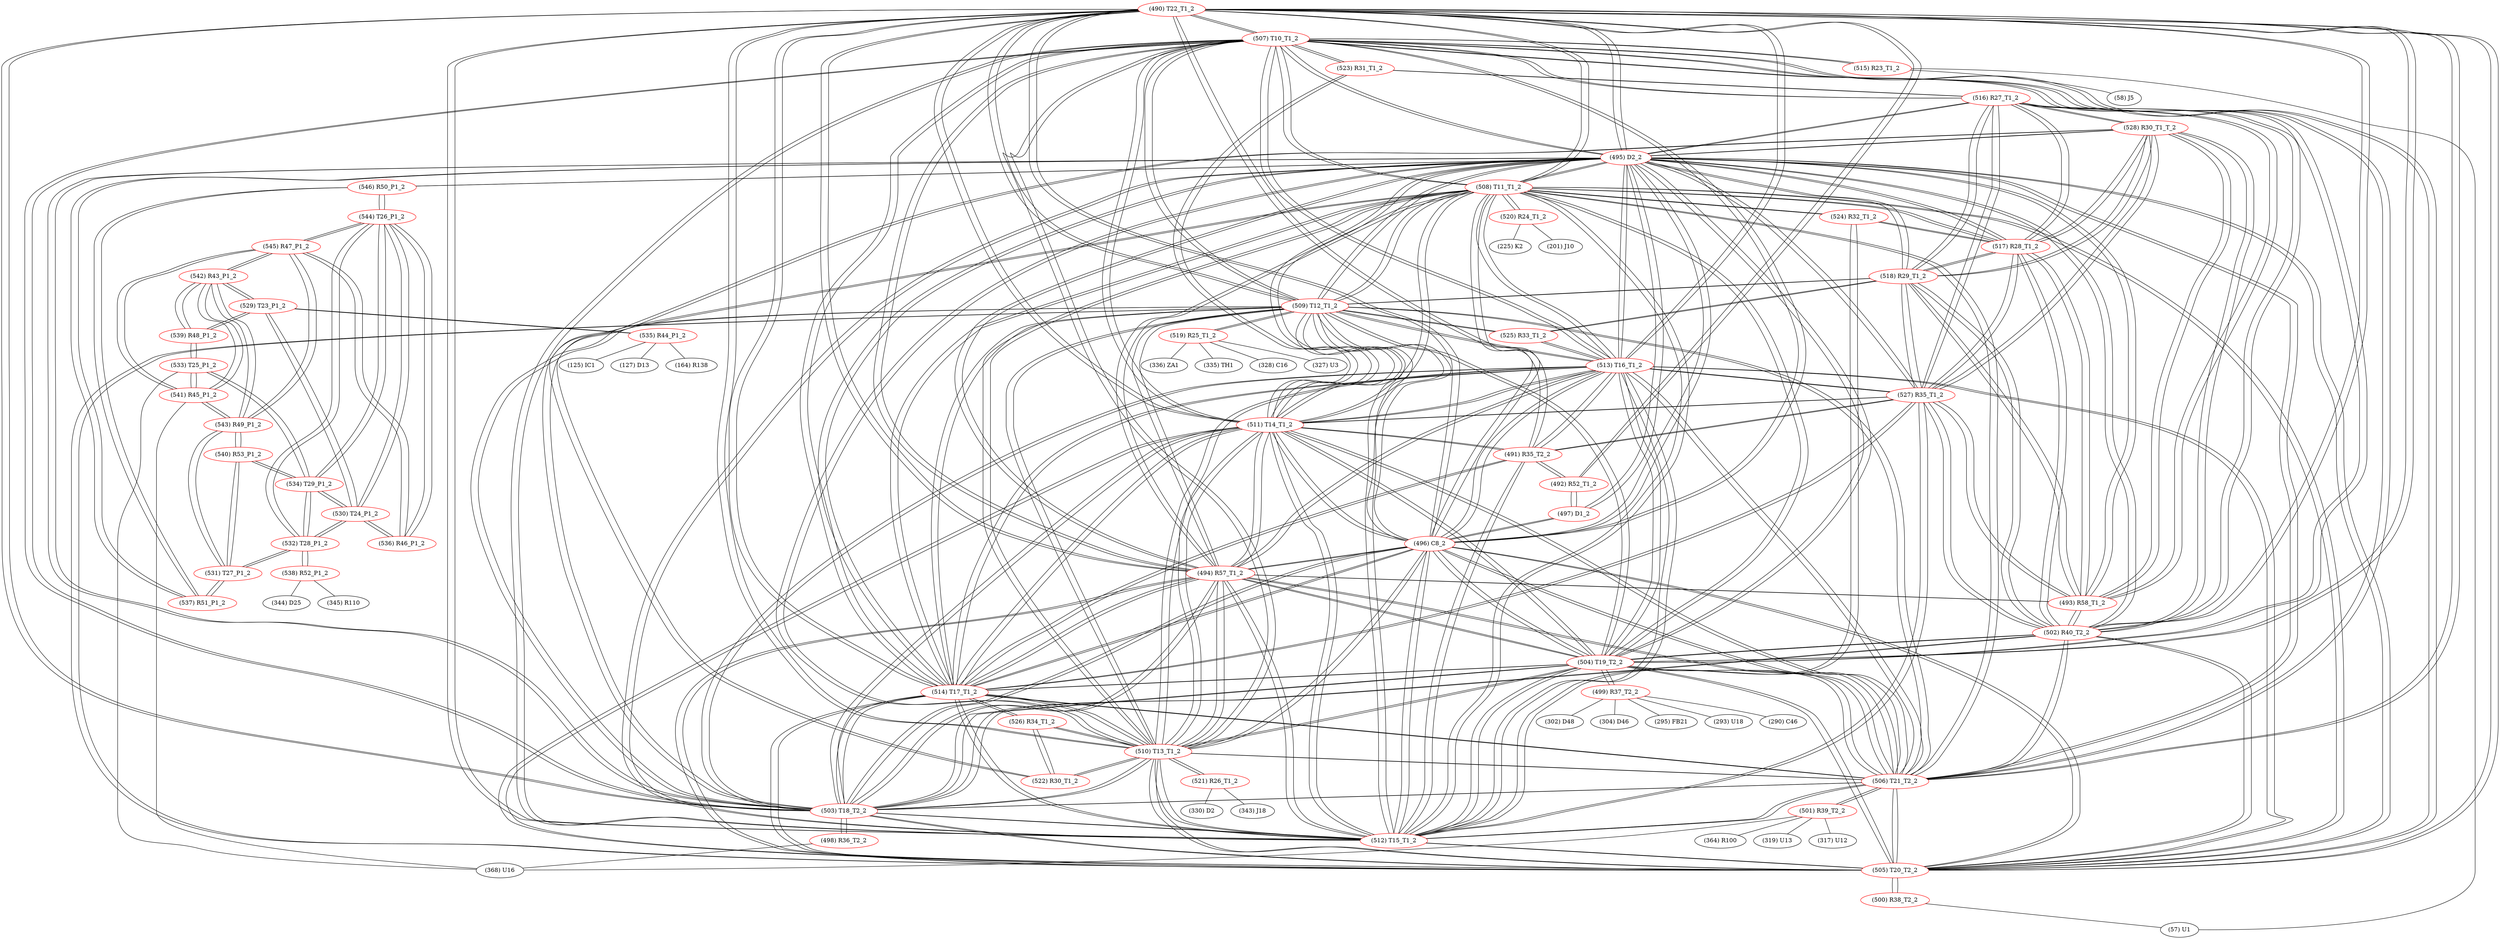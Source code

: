 graph {
	490 [label="(490) T22_T1_2" color=red]
	507 [label="(507) T10_T1_2"]
	508 [label="(508) T11_T1_2"]
	509 [label="(509) T12_T1_2"]
	510 [label="(510) T13_T1_2"]
	505 [label="(505) T20_T2_2"]
	511 [label="(511) T14_T1_2"]
	512 [label="(512) T15_T1_2"]
	503 [label="(503) T18_T2_2"]
	506 [label="(506) T21_T2_2"]
	504 [label="(504) T19_T2_2"]
	496 [label="(496) C8_2"]
	513 [label="(513) T16_T1_2"]
	514 [label="(514) T17_T1_2"]
	495 [label="(495) D2_2"]
	494 [label="(494) R57_T1_2"]
	491 [label="(491) R35_T2_2"]
	492 [label="(492) R52_T1_2"]
	502 [label="(502) R40_T2_2"]
	491 [label="(491) R35_T2_2" color=red]
	492 [label="(492) R52_T1_2"]
	490 [label="(490) T22_T1_2"]
	511 [label="(511) T14_T1_2"]
	512 [label="(512) T15_T1_2"]
	514 [label="(514) T17_T1_2"]
	513 [label="(513) T16_T1_2"]
	527 [label="(527) R35_T1_2"]
	492 [label="(492) R52_T1_2" color=red]
	497 [label="(497) D1_2"]
	491 [label="(491) R35_T2_2"]
	490 [label="(490) T22_T1_2"]
	493 [label="(493) R58_T1_2" color=red]
	495 [label="(495) D2_2"]
	502 [label="(502) R40_T2_2"]
	516 [label="(516) R27_T1_2"]
	517 [label="(517) R28_T1_2"]
	518 [label="(518) R29_T1_2"]
	528 [label="(528) R30_T1_T_2"]
	527 [label="(527) R35_T1_2"]
	494 [label="(494) R57_T1_2"]
	494 [label="(494) R57_T1_2" color=red]
	507 [label="(507) T10_T1_2"]
	508 [label="(508) T11_T1_2"]
	509 [label="(509) T12_T1_2"]
	510 [label="(510) T13_T1_2"]
	505 [label="(505) T20_T2_2"]
	511 [label="(511) T14_T1_2"]
	512 [label="(512) T15_T1_2"]
	503 [label="(503) T18_T2_2"]
	506 [label="(506) T21_T2_2"]
	504 [label="(504) T19_T2_2"]
	496 [label="(496) C8_2"]
	513 [label="(513) T16_T1_2"]
	514 [label="(514) T17_T1_2"]
	495 [label="(495) D2_2"]
	490 [label="(490) T22_T1_2"]
	493 [label="(493) R58_T1_2"]
	495 [label="(495) D2_2" color=red]
	493 [label="(493) R58_T1_2"]
	502 [label="(502) R40_T2_2"]
	516 [label="(516) R27_T1_2"]
	517 [label="(517) R28_T1_2"]
	518 [label="(518) R29_T1_2"]
	528 [label="(528) R30_T1_T_2"]
	527 [label="(527) R35_T1_2"]
	507 [label="(507) T10_T1_2"]
	508 [label="(508) T11_T1_2"]
	509 [label="(509) T12_T1_2"]
	510 [label="(510) T13_T1_2"]
	505 [label="(505) T20_T2_2"]
	511 [label="(511) T14_T1_2"]
	512 [label="(512) T15_T1_2"]
	503 [label="(503) T18_T2_2"]
	506 [label="(506) T21_T2_2"]
	504 [label="(504) T19_T2_2"]
	496 [label="(496) C8_2"]
	513 [label="(513) T16_T1_2"]
	514 [label="(514) T17_T1_2"]
	490 [label="(490) T22_T1_2"]
	494 [label="(494) R57_T1_2"]
	497 [label="(497) D1_2"]
	537 [label="(537) R51_P1_2"]
	546 [label="(546) R50_P1_2"]
	496 [label="(496) C8_2" color=red]
	507 [label="(507) T10_T1_2"]
	508 [label="(508) T11_T1_2"]
	509 [label="(509) T12_T1_2"]
	510 [label="(510) T13_T1_2"]
	505 [label="(505) T20_T2_2"]
	511 [label="(511) T14_T1_2"]
	512 [label="(512) T15_T1_2"]
	503 [label="(503) T18_T2_2"]
	506 [label="(506) T21_T2_2"]
	504 [label="(504) T19_T2_2"]
	513 [label="(513) T16_T1_2"]
	514 [label="(514) T17_T1_2"]
	495 [label="(495) D2_2"]
	490 [label="(490) T22_T1_2"]
	494 [label="(494) R57_T1_2"]
	497 [label="(497) D1_2"]
	497 [label="(497) D1_2" color=red]
	495 [label="(495) D2_2"]
	496 [label="(496) C8_2"]
	492 [label="(492) R52_T1_2"]
	498 [label="(498) R36_T2_2" color=red]
	368 [label="(368) U16"]
	503 [label="(503) T18_T2_2"]
	499 [label="(499) R37_T2_2" color=red]
	290 [label="(290) C46"]
	302 [label="(302) D48"]
	304 [label="(304) D46"]
	295 [label="(295) FB21"]
	293 [label="(293) U18"]
	504 [label="(504) T19_T2_2"]
	500 [label="(500) R38_T2_2" color=red]
	57 [label="(57) U1"]
	505 [label="(505) T20_T2_2"]
	501 [label="(501) R39_T2_2" color=red]
	368 [label="(368) U16"]
	364 [label="(364) R100"]
	319 [label="(319) U13"]
	317 [label="(317) U12"]
	506 [label="(506) T21_T2_2"]
	502 [label="(502) R40_T2_2" color=red]
	495 [label="(495) D2_2"]
	493 [label="(493) R58_T1_2"]
	516 [label="(516) R27_T1_2"]
	517 [label="(517) R28_T1_2"]
	518 [label="(518) R29_T1_2"]
	528 [label="(528) R30_T1_T_2"]
	527 [label="(527) R35_T1_2"]
	505 [label="(505) T20_T2_2"]
	506 [label="(506) T21_T2_2"]
	504 [label="(504) T19_T2_2"]
	490 [label="(490) T22_T1_2"]
	503 [label="(503) T18_T2_2"]
	503 [label="(503) T18_T2_2" color=red]
	507 [label="(507) T10_T1_2"]
	508 [label="(508) T11_T1_2"]
	509 [label="(509) T12_T1_2"]
	510 [label="(510) T13_T1_2"]
	505 [label="(505) T20_T2_2"]
	511 [label="(511) T14_T1_2"]
	512 [label="(512) T15_T1_2"]
	506 [label="(506) T21_T2_2"]
	504 [label="(504) T19_T2_2"]
	496 [label="(496) C8_2"]
	513 [label="(513) T16_T1_2"]
	514 [label="(514) T17_T1_2"]
	495 [label="(495) D2_2"]
	490 [label="(490) T22_T1_2"]
	494 [label="(494) R57_T1_2"]
	502 [label="(502) R40_T2_2"]
	498 [label="(498) R36_T2_2"]
	504 [label="(504) T19_T2_2" color=red]
	507 [label="(507) T10_T1_2"]
	508 [label="(508) T11_T1_2"]
	509 [label="(509) T12_T1_2"]
	510 [label="(510) T13_T1_2"]
	505 [label="(505) T20_T2_2"]
	511 [label="(511) T14_T1_2"]
	512 [label="(512) T15_T1_2"]
	503 [label="(503) T18_T2_2"]
	506 [label="(506) T21_T2_2"]
	496 [label="(496) C8_2"]
	513 [label="(513) T16_T1_2"]
	514 [label="(514) T17_T1_2"]
	495 [label="(495) D2_2"]
	490 [label="(490) T22_T1_2"]
	494 [label="(494) R57_T1_2"]
	502 [label="(502) R40_T2_2"]
	499 [label="(499) R37_T2_2"]
	505 [label="(505) T20_T2_2" color=red]
	507 [label="(507) T10_T1_2"]
	508 [label="(508) T11_T1_2"]
	509 [label="(509) T12_T1_2"]
	510 [label="(510) T13_T1_2"]
	511 [label="(511) T14_T1_2"]
	512 [label="(512) T15_T1_2"]
	503 [label="(503) T18_T2_2"]
	506 [label="(506) T21_T2_2"]
	504 [label="(504) T19_T2_2"]
	496 [label="(496) C8_2"]
	513 [label="(513) T16_T1_2"]
	514 [label="(514) T17_T1_2"]
	495 [label="(495) D2_2"]
	490 [label="(490) T22_T1_2"]
	494 [label="(494) R57_T1_2"]
	502 [label="(502) R40_T2_2"]
	500 [label="(500) R38_T2_2"]
	506 [label="(506) T21_T2_2" color=red]
	507 [label="(507) T10_T1_2"]
	508 [label="(508) T11_T1_2"]
	509 [label="(509) T12_T1_2"]
	510 [label="(510) T13_T1_2"]
	505 [label="(505) T20_T2_2"]
	511 [label="(511) T14_T1_2"]
	512 [label="(512) T15_T1_2"]
	503 [label="(503) T18_T2_2"]
	504 [label="(504) T19_T2_2"]
	496 [label="(496) C8_2"]
	513 [label="(513) T16_T1_2"]
	514 [label="(514) T17_T1_2"]
	495 [label="(495) D2_2"]
	490 [label="(490) T22_T1_2"]
	494 [label="(494) R57_T1_2"]
	502 [label="(502) R40_T2_2"]
	501 [label="(501) R39_T2_2"]
	507 [label="(507) T10_T1_2" color=red]
	508 [label="(508) T11_T1_2"]
	509 [label="(509) T12_T1_2"]
	510 [label="(510) T13_T1_2"]
	505 [label="(505) T20_T2_2"]
	511 [label="(511) T14_T1_2"]
	512 [label="(512) T15_T1_2"]
	503 [label="(503) T18_T2_2"]
	506 [label="(506) T21_T2_2"]
	504 [label="(504) T19_T2_2"]
	496 [label="(496) C8_2"]
	513 [label="(513) T16_T1_2"]
	514 [label="(514) T17_T1_2"]
	495 [label="(495) D2_2"]
	490 [label="(490) T22_T1_2"]
	494 [label="(494) R57_T1_2"]
	515 [label="(515) R23_T1_2"]
	523 [label="(523) R31_T1_2"]
	516 [label="(516) R27_T1_2"]
	508 [label="(508) T11_T1_2" color=red]
	507 [label="(507) T10_T1_2"]
	509 [label="(509) T12_T1_2"]
	510 [label="(510) T13_T1_2"]
	505 [label="(505) T20_T2_2"]
	511 [label="(511) T14_T1_2"]
	512 [label="(512) T15_T1_2"]
	503 [label="(503) T18_T2_2"]
	506 [label="(506) T21_T2_2"]
	504 [label="(504) T19_T2_2"]
	496 [label="(496) C8_2"]
	513 [label="(513) T16_T1_2"]
	514 [label="(514) T17_T1_2"]
	495 [label="(495) D2_2"]
	490 [label="(490) T22_T1_2"]
	494 [label="(494) R57_T1_2"]
	520 [label="(520) R24_T1_2"]
	524 [label="(524) R32_T1_2"]
	517 [label="(517) R28_T1_2"]
	509 [label="(509) T12_T1_2" color=red]
	507 [label="(507) T10_T1_2"]
	508 [label="(508) T11_T1_2"]
	510 [label="(510) T13_T1_2"]
	505 [label="(505) T20_T2_2"]
	511 [label="(511) T14_T1_2"]
	512 [label="(512) T15_T1_2"]
	503 [label="(503) T18_T2_2"]
	506 [label="(506) T21_T2_2"]
	504 [label="(504) T19_T2_2"]
	496 [label="(496) C8_2"]
	513 [label="(513) T16_T1_2"]
	514 [label="(514) T17_T1_2"]
	495 [label="(495) D2_2"]
	490 [label="(490) T22_T1_2"]
	494 [label="(494) R57_T1_2"]
	525 [label="(525) R33_T1_2"]
	518 [label="(518) R29_T1_2"]
	519 [label="(519) R25_T1_2"]
	510 [label="(510) T13_T1_2" color=red]
	507 [label="(507) T10_T1_2"]
	508 [label="(508) T11_T1_2"]
	509 [label="(509) T12_T1_2"]
	505 [label="(505) T20_T2_2"]
	511 [label="(511) T14_T1_2"]
	512 [label="(512) T15_T1_2"]
	503 [label="(503) T18_T2_2"]
	506 [label="(506) T21_T2_2"]
	504 [label="(504) T19_T2_2"]
	496 [label="(496) C8_2"]
	513 [label="(513) T16_T1_2"]
	514 [label="(514) T17_T1_2"]
	495 [label="(495) D2_2"]
	490 [label="(490) T22_T1_2"]
	494 [label="(494) R57_T1_2"]
	526 [label="(526) R34_T1_2"]
	522 [label="(522) R30_T1_2"]
	521 [label="(521) R26_T1_2"]
	511 [label="(511) T14_T1_2" color=red]
	507 [label="(507) T10_T1_2"]
	508 [label="(508) T11_T1_2"]
	509 [label="(509) T12_T1_2"]
	510 [label="(510) T13_T1_2"]
	505 [label="(505) T20_T2_2"]
	512 [label="(512) T15_T1_2"]
	503 [label="(503) T18_T2_2"]
	506 [label="(506) T21_T2_2"]
	504 [label="(504) T19_T2_2"]
	496 [label="(496) C8_2"]
	513 [label="(513) T16_T1_2"]
	514 [label="(514) T17_T1_2"]
	495 [label="(495) D2_2"]
	490 [label="(490) T22_T1_2"]
	494 [label="(494) R57_T1_2"]
	527 [label="(527) R35_T1_2"]
	491 [label="(491) R35_T2_2"]
	523 [label="(523) R31_T1_2"]
	512 [label="(512) T15_T1_2" color=red]
	507 [label="(507) T10_T1_2"]
	508 [label="(508) T11_T1_2"]
	509 [label="(509) T12_T1_2"]
	510 [label="(510) T13_T1_2"]
	505 [label="(505) T20_T2_2"]
	511 [label="(511) T14_T1_2"]
	503 [label="(503) T18_T2_2"]
	506 [label="(506) T21_T2_2"]
	504 [label="(504) T19_T2_2"]
	496 [label="(496) C8_2"]
	513 [label="(513) T16_T1_2"]
	514 [label="(514) T17_T1_2"]
	495 [label="(495) D2_2"]
	490 [label="(490) T22_T1_2"]
	494 [label="(494) R57_T1_2"]
	527 [label="(527) R35_T1_2"]
	491 [label="(491) R35_T2_2"]
	524 [label="(524) R32_T1_2"]
	513 [label="(513) T16_T1_2" color=red]
	507 [label="(507) T10_T1_2"]
	508 [label="(508) T11_T1_2"]
	509 [label="(509) T12_T1_2"]
	510 [label="(510) T13_T1_2"]
	505 [label="(505) T20_T2_2"]
	511 [label="(511) T14_T1_2"]
	512 [label="(512) T15_T1_2"]
	503 [label="(503) T18_T2_2"]
	506 [label="(506) T21_T2_2"]
	504 [label="(504) T19_T2_2"]
	496 [label="(496) C8_2"]
	514 [label="(514) T17_T1_2"]
	495 [label="(495) D2_2"]
	490 [label="(490) T22_T1_2"]
	494 [label="(494) R57_T1_2"]
	527 [label="(527) R35_T1_2"]
	491 [label="(491) R35_T2_2"]
	525 [label="(525) R33_T1_2"]
	514 [label="(514) T17_T1_2" color=red]
	507 [label="(507) T10_T1_2"]
	508 [label="(508) T11_T1_2"]
	509 [label="(509) T12_T1_2"]
	510 [label="(510) T13_T1_2"]
	505 [label="(505) T20_T2_2"]
	511 [label="(511) T14_T1_2"]
	512 [label="(512) T15_T1_2"]
	503 [label="(503) T18_T2_2"]
	506 [label="(506) T21_T2_2"]
	504 [label="(504) T19_T2_2"]
	496 [label="(496) C8_2"]
	513 [label="(513) T16_T1_2"]
	495 [label="(495) D2_2"]
	490 [label="(490) T22_T1_2"]
	494 [label="(494) R57_T1_2"]
	527 [label="(527) R35_T1_2"]
	491 [label="(491) R35_T2_2"]
	526 [label="(526) R34_T1_2"]
	515 [label="(515) R23_T1_2" color=red]
	57 [label="(57) U1"]
	58 [label="(58) J5"]
	507 [label="(507) T10_T1_2"]
	516 [label="(516) R27_T1_2" color=red]
	495 [label="(495) D2_2"]
	493 [label="(493) R58_T1_2"]
	502 [label="(502) R40_T2_2"]
	517 [label="(517) R28_T1_2"]
	518 [label="(518) R29_T1_2"]
	528 [label="(528) R30_T1_T_2"]
	527 [label="(527) R35_T1_2"]
	523 [label="(523) R31_T1_2"]
	507 [label="(507) T10_T1_2"]
	517 [label="(517) R28_T1_2" color=red]
	495 [label="(495) D2_2"]
	493 [label="(493) R58_T1_2"]
	502 [label="(502) R40_T2_2"]
	516 [label="(516) R27_T1_2"]
	518 [label="(518) R29_T1_2"]
	528 [label="(528) R30_T1_T_2"]
	527 [label="(527) R35_T1_2"]
	524 [label="(524) R32_T1_2"]
	508 [label="(508) T11_T1_2"]
	518 [label="(518) R29_T1_2" color=red]
	495 [label="(495) D2_2"]
	493 [label="(493) R58_T1_2"]
	502 [label="(502) R40_T2_2"]
	516 [label="(516) R27_T1_2"]
	517 [label="(517) R28_T1_2"]
	528 [label="(528) R30_T1_T_2"]
	527 [label="(527) R35_T1_2"]
	525 [label="(525) R33_T1_2"]
	509 [label="(509) T12_T1_2"]
	519 [label="(519) R25_T1_2" color=red]
	328 [label="(328) C16"]
	327 [label="(327) U3"]
	336 [label="(336) ZA1"]
	335 [label="(335) TH1"]
	509 [label="(509) T12_T1_2"]
	520 [label="(520) R24_T1_2" color=red]
	225 [label="(225) K2"]
	201 [label="(201) J10"]
	508 [label="(508) T11_T1_2"]
	521 [label="(521) R26_T1_2" color=red]
	330 [label="(330) D2"]
	343 [label="(343) J18"]
	510 [label="(510) T13_T1_2"]
	522 [label="(522) R30_T1_2" color=red]
	510 [label="(510) T13_T1_2"]
	526 [label="(526) R34_T1_2"]
	528 [label="(528) R30_T1_T_2"]
	523 [label="(523) R31_T1_2" color=red]
	516 [label="(516) R27_T1_2"]
	507 [label="(507) T10_T1_2"]
	511 [label="(511) T14_T1_2"]
	524 [label="(524) R32_T1_2" color=red]
	512 [label="(512) T15_T1_2"]
	508 [label="(508) T11_T1_2"]
	517 [label="(517) R28_T1_2"]
	525 [label="(525) R33_T1_2" color=red]
	513 [label="(513) T16_T1_2"]
	518 [label="(518) R29_T1_2"]
	509 [label="(509) T12_T1_2"]
	526 [label="(526) R34_T1_2" color=red]
	514 [label="(514) T17_T1_2"]
	510 [label="(510) T13_T1_2"]
	522 [label="(522) R30_T1_2"]
	527 [label="(527) R35_T1_2" color=red]
	495 [label="(495) D2_2"]
	493 [label="(493) R58_T1_2"]
	502 [label="(502) R40_T2_2"]
	516 [label="(516) R27_T1_2"]
	517 [label="(517) R28_T1_2"]
	518 [label="(518) R29_T1_2"]
	528 [label="(528) R30_T1_T_2"]
	511 [label="(511) T14_T1_2"]
	512 [label="(512) T15_T1_2"]
	514 [label="(514) T17_T1_2"]
	513 [label="(513) T16_T1_2"]
	491 [label="(491) R35_T2_2"]
	528 [label="(528) R30_T1_T_2" color=red]
	495 [label="(495) D2_2"]
	493 [label="(493) R58_T1_2"]
	502 [label="(502) R40_T2_2"]
	516 [label="(516) R27_T1_2"]
	517 [label="(517) R28_T1_2"]
	518 [label="(518) R29_T1_2"]
	527 [label="(527) R35_T1_2"]
	522 [label="(522) R30_T1_2"]
	529 [label="(529) T23_P1_2" color=red]
	539 [label="(539) R48_P1_2"]
	542 [label="(542) R43_P1_2"]
	530 [label="(530) T24_P1_2"]
	535 [label="(535) R44_P1_2"]
	530 [label="(530) T24_P1_2" color=red]
	544 [label="(544) T26_P1_2"]
	534 [label="(534) T29_P1_2"]
	532 [label="(532) T28_P1_2"]
	536 [label="(536) R46_P1_2"]
	529 [label="(529) T23_P1_2"]
	531 [label="(531) T27_P1_2" color=red]
	537 [label="(537) R51_P1_2"]
	532 [label="(532) T28_P1_2"]
	540 [label="(540) R53_P1_2"]
	543 [label="(543) R49_P1_2"]
	532 [label="(532) T28_P1_2" color=red]
	544 [label="(544) T26_P1_2"]
	530 [label="(530) T24_P1_2"]
	534 [label="(534) T29_P1_2"]
	538 [label="(538) R52_P1_2"]
	531 [label="(531) T27_P1_2"]
	533 [label="(533) T25_P1_2" color=red]
	534 [label="(534) T29_P1_2"]
	539 [label="(539) R48_P1_2"]
	541 [label="(541) R45_P1_2"]
	368 [label="(368) U16"]
	534 [label="(534) T29_P1_2" color=red]
	544 [label="(544) T26_P1_2"]
	530 [label="(530) T24_P1_2"]
	532 [label="(532) T28_P1_2"]
	533 [label="(533) T25_P1_2"]
	540 [label="(540) R53_P1_2"]
	535 [label="(535) R44_P1_2" color=red]
	127 [label="(127) D13"]
	164 [label="(164) R138"]
	125 [label="(125) IC1"]
	529 [label="(529) T23_P1_2"]
	536 [label="(536) R46_P1_2" color=red]
	544 [label="(544) T26_P1_2"]
	545 [label="(545) R47_P1_2"]
	530 [label="(530) T24_P1_2"]
	537 [label="(537) R51_P1_2" color=red]
	531 [label="(531) T27_P1_2"]
	546 [label="(546) R50_P1_2"]
	495 [label="(495) D2_2"]
	538 [label="(538) R52_P1_2" color=red]
	344 [label="(344) D25"]
	345 [label="(345) R110"]
	532 [label="(532) T28_P1_2"]
	539 [label="(539) R48_P1_2" color=red]
	533 [label="(533) T25_P1_2"]
	529 [label="(529) T23_P1_2"]
	542 [label="(542) R43_P1_2"]
	540 [label="(540) R53_P1_2" color=red]
	534 [label="(534) T29_P1_2"]
	531 [label="(531) T27_P1_2"]
	543 [label="(543) R49_P1_2"]
	541 [label="(541) R45_P1_2" color=red]
	545 [label="(545) R47_P1_2"]
	542 [label="(542) R43_P1_2"]
	543 [label="(543) R49_P1_2"]
	533 [label="(533) T25_P1_2"]
	368 [label="(368) U16"]
	542 [label="(542) R43_P1_2" color=red]
	539 [label="(539) R48_P1_2"]
	529 [label="(529) T23_P1_2"]
	545 [label="(545) R47_P1_2"]
	541 [label="(541) R45_P1_2"]
	543 [label="(543) R49_P1_2"]
	543 [label="(543) R49_P1_2" color=red]
	545 [label="(545) R47_P1_2"]
	541 [label="(541) R45_P1_2"]
	542 [label="(542) R43_P1_2"]
	531 [label="(531) T27_P1_2"]
	540 [label="(540) R53_P1_2"]
	544 [label="(544) T26_P1_2" color=red]
	546 [label="(546) R50_P1_2"]
	530 [label="(530) T24_P1_2"]
	534 [label="(534) T29_P1_2"]
	532 [label="(532) T28_P1_2"]
	536 [label="(536) R46_P1_2"]
	545 [label="(545) R47_P1_2"]
	545 [label="(545) R47_P1_2" color=red]
	541 [label="(541) R45_P1_2"]
	542 [label="(542) R43_P1_2"]
	543 [label="(543) R49_P1_2"]
	544 [label="(544) T26_P1_2"]
	536 [label="(536) R46_P1_2"]
	546 [label="(546) R50_P1_2" color=red]
	544 [label="(544) T26_P1_2"]
	537 [label="(537) R51_P1_2"]
	495 [label="(495) D2_2"]
	490 -- 507
	490 -- 508
	490 -- 509
	490 -- 510
	490 -- 505
	490 -- 511
	490 -- 512
	490 -- 503
	490 -- 506
	490 -- 504
	490 -- 496
	490 -- 513
	490 -- 514
	490 -- 495
	490 -- 494
	490 -- 491
	490 -- 492
	490 -- 502
	491 -- 492
	491 -- 490
	491 -- 511
	491 -- 512
	491 -- 514
	491 -- 513
	491 -- 527
	492 -- 497
	492 -- 491
	492 -- 490
	493 -- 495
	493 -- 502
	493 -- 516
	493 -- 517
	493 -- 518
	493 -- 528
	493 -- 527
	493 -- 494
	494 -- 507
	494 -- 508
	494 -- 509
	494 -- 510
	494 -- 505
	494 -- 511
	494 -- 512
	494 -- 503
	494 -- 506
	494 -- 504
	494 -- 496
	494 -- 513
	494 -- 514
	494 -- 495
	494 -- 490
	494 -- 493
	495 -- 493
	495 -- 502
	495 -- 516
	495 -- 517
	495 -- 518
	495 -- 528
	495 -- 527
	495 -- 507
	495 -- 508
	495 -- 509
	495 -- 510
	495 -- 505
	495 -- 511
	495 -- 512
	495 -- 503
	495 -- 506
	495 -- 504
	495 -- 496
	495 -- 513
	495 -- 514
	495 -- 490
	495 -- 494
	495 -- 497
	495 -- 537
	495 -- 546
	496 -- 507
	496 -- 508
	496 -- 509
	496 -- 510
	496 -- 505
	496 -- 511
	496 -- 512
	496 -- 503
	496 -- 506
	496 -- 504
	496 -- 513
	496 -- 514
	496 -- 495
	496 -- 490
	496 -- 494
	496 -- 497
	497 -- 495
	497 -- 496
	497 -- 492
	498 -- 368
	498 -- 503
	499 -- 290
	499 -- 302
	499 -- 304
	499 -- 295
	499 -- 293
	499 -- 504
	500 -- 57
	500 -- 505
	501 -- 368
	501 -- 364
	501 -- 319
	501 -- 317
	501 -- 506
	502 -- 495
	502 -- 493
	502 -- 516
	502 -- 517
	502 -- 518
	502 -- 528
	502 -- 527
	502 -- 505
	502 -- 506
	502 -- 504
	502 -- 490
	502 -- 503
	503 -- 507
	503 -- 508
	503 -- 509
	503 -- 510
	503 -- 505
	503 -- 511
	503 -- 512
	503 -- 506
	503 -- 504
	503 -- 496
	503 -- 513
	503 -- 514
	503 -- 495
	503 -- 490
	503 -- 494
	503 -- 502
	503 -- 498
	504 -- 507
	504 -- 508
	504 -- 509
	504 -- 510
	504 -- 505
	504 -- 511
	504 -- 512
	504 -- 503
	504 -- 506
	504 -- 496
	504 -- 513
	504 -- 514
	504 -- 495
	504 -- 490
	504 -- 494
	504 -- 502
	504 -- 499
	505 -- 507
	505 -- 508
	505 -- 509
	505 -- 510
	505 -- 511
	505 -- 512
	505 -- 503
	505 -- 506
	505 -- 504
	505 -- 496
	505 -- 513
	505 -- 514
	505 -- 495
	505 -- 490
	505 -- 494
	505 -- 502
	505 -- 500
	506 -- 507
	506 -- 508
	506 -- 509
	506 -- 510
	506 -- 505
	506 -- 511
	506 -- 512
	506 -- 503
	506 -- 504
	506 -- 496
	506 -- 513
	506 -- 514
	506 -- 495
	506 -- 490
	506 -- 494
	506 -- 502
	506 -- 501
	507 -- 508
	507 -- 509
	507 -- 510
	507 -- 505
	507 -- 511
	507 -- 512
	507 -- 503
	507 -- 506
	507 -- 504
	507 -- 496
	507 -- 513
	507 -- 514
	507 -- 495
	507 -- 490
	507 -- 494
	507 -- 515
	507 -- 523
	507 -- 516
	508 -- 507
	508 -- 509
	508 -- 510
	508 -- 505
	508 -- 511
	508 -- 512
	508 -- 503
	508 -- 506
	508 -- 504
	508 -- 496
	508 -- 513
	508 -- 514
	508 -- 495
	508 -- 490
	508 -- 494
	508 -- 520
	508 -- 524
	508 -- 517
	509 -- 507
	509 -- 508
	509 -- 510
	509 -- 505
	509 -- 511
	509 -- 512
	509 -- 503
	509 -- 506
	509 -- 504
	509 -- 496
	509 -- 513
	509 -- 514
	509 -- 495
	509 -- 490
	509 -- 494
	509 -- 525
	509 -- 518
	509 -- 519
	510 -- 507
	510 -- 508
	510 -- 509
	510 -- 505
	510 -- 511
	510 -- 512
	510 -- 503
	510 -- 506
	510 -- 504
	510 -- 496
	510 -- 513
	510 -- 514
	510 -- 495
	510 -- 490
	510 -- 494
	510 -- 526
	510 -- 522
	510 -- 521
	511 -- 507
	511 -- 508
	511 -- 509
	511 -- 510
	511 -- 505
	511 -- 512
	511 -- 503
	511 -- 506
	511 -- 504
	511 -- 496
	511 -- 513
	511 -- 514
	511 -- 495
	511 -- 490
	511 -- 494
	511 -- 527
	511 -- 491
	511 -- 523
	512 -- 507
	512 -- 508
	512 -- 509
	512 -- 510
	512 -- 505
	512 -- 511
	512 -- 503
	512 -- 506
	512 -- 504
	512 -- 496
	512 -- 513
	512 -- 514
	512 -- 495
	512 -- 490
	512 -- 494
	512 -- 527
	512 -- 491
	512 -- 524
	513 -- 507
	513 -- 508
	513 -- 509
	513 -- 510
	513 -- 505
	513 -- 511
	513 -- 512
	513 -- 503
	513 -- 506
	513 -- 504
	513 -- 496
	513 -- 514
	513 -- 495
	513 -- 490
	513 -- 494
	513 -- 527
	513 -- 491
	513 -- 525
	514 -- 507
	514 -- 508
	514 -- 509
	514 -- 510
	514 -- 505
	514 -- 511
	514 -- 512
	514 -- 503
	514 -- 506
	514 -- 504
	514 -- 496
	514 -- 513
	514 -- 495
	514 -- 490
	514 -- 494
	514 -- 527
	514 -- 491
	514 -- 526
	515 -- 57
	515 -- 58
	515 -- 507
	516 -- 495
	516 -- 493
	516 -- 502
	516 -- 517
	516 -- 518
	516 -- 528
	516 -- 527
	516 -- 523
	516 -- 507
	517 -- 495
	517 -- 493
	517 -- 502
	517 -- 516
	517 -- 518
	517 -- 528
	517 -- 527
	517 -- 524
	517 -- 508
	518 -- 495
	518 -- 493
	518 -- 502
	518 -- 516
	518 -- 517
	518 -- 528
	518 -- 527
	518 -- 525
	518 -- 509
	519 -- 328
	519 -- 327
	519 -- 336
	519 -- 335
	519 -- 509
	520 -- 225
	520 -- 201
	520 -- 508
	521 -- 330
	521 -- 343
	521 -- 510
	522 -- 510
	522 -- 526
	522 -- 528
	523 -- 516
	523 -- 507
	523 -- 511
	524 -- 512
	524 -- 508
	524 -- 517
	525 -- 513
	525 -- 518
	525 -- 509
	526 -- 514
	526 -- 510
	526 -- 522
	527 -- 495
	527 -- 493
	527 -- 502
	527 -- 516
	527 -- 517
	527 -- 518
	527 -- 528
	527 -- 511
	527 -- 512
	527 -- 514
	527 -- 513
	527 -- 491
	528 -- 495
	528 -- 493
	528 -- 502
	528 -- 516
	528 -- 517
	528 -- 518
	528 -- 527
	528 -- 522
	529 -- 539
	529 -- 542
	529 -- 530
	529 -- 535
	530 -- 544
	530 -- 534
	530 -- 532
	530 -- 536
	530 -- 529
	531 -- 537
	531 -- 532
	531 -- 540
	531 -- 543
	532 -- 544
	532 -- 530
	532 -- 534
	532 -- 538
	532 -- 531
	533 -- 534
	533 -- 539
	533 -- 541
	533 -- 368
	534 -- 544
	534 -- 530
	534 -- 532
	534 -- 533
	534 -- 540
	535 -- 127
	535 -- 164
	535 -- 125
	535 -- 529
	536 -- 544
	536 -- 545
	536 -- 530
	537 -- 531
	537 -- 546
	537 -- 495
	538 -- 344
	538 -- 345
	538 -- 532
	539 -- 533
	539 -- 529
	539 -- 542
	540 -- 534
	540 -- 531
	540 -- 543
	541 -- 545
	541 -- 542
	541 -- 543
	541 -- 533
	541 -- 368
	542 -- 539
	542 -- 529
	542 -- 545
	542 -- 541
	542 -- 543
	543 -- 545
	543 -- 541
	543 -- 542
	543 -- 531
	543 -- 540
	544 -- 546
	544 -- 530
	544 -- 534
	544 -- 532
	544 -- 536
	544 -- 545
	545 -- 541
	545 -- 542
	545 -- 543
	545 -- 544
	545 -- 536
	546 -- 544
	546 -- 537
	546 -- 495
}